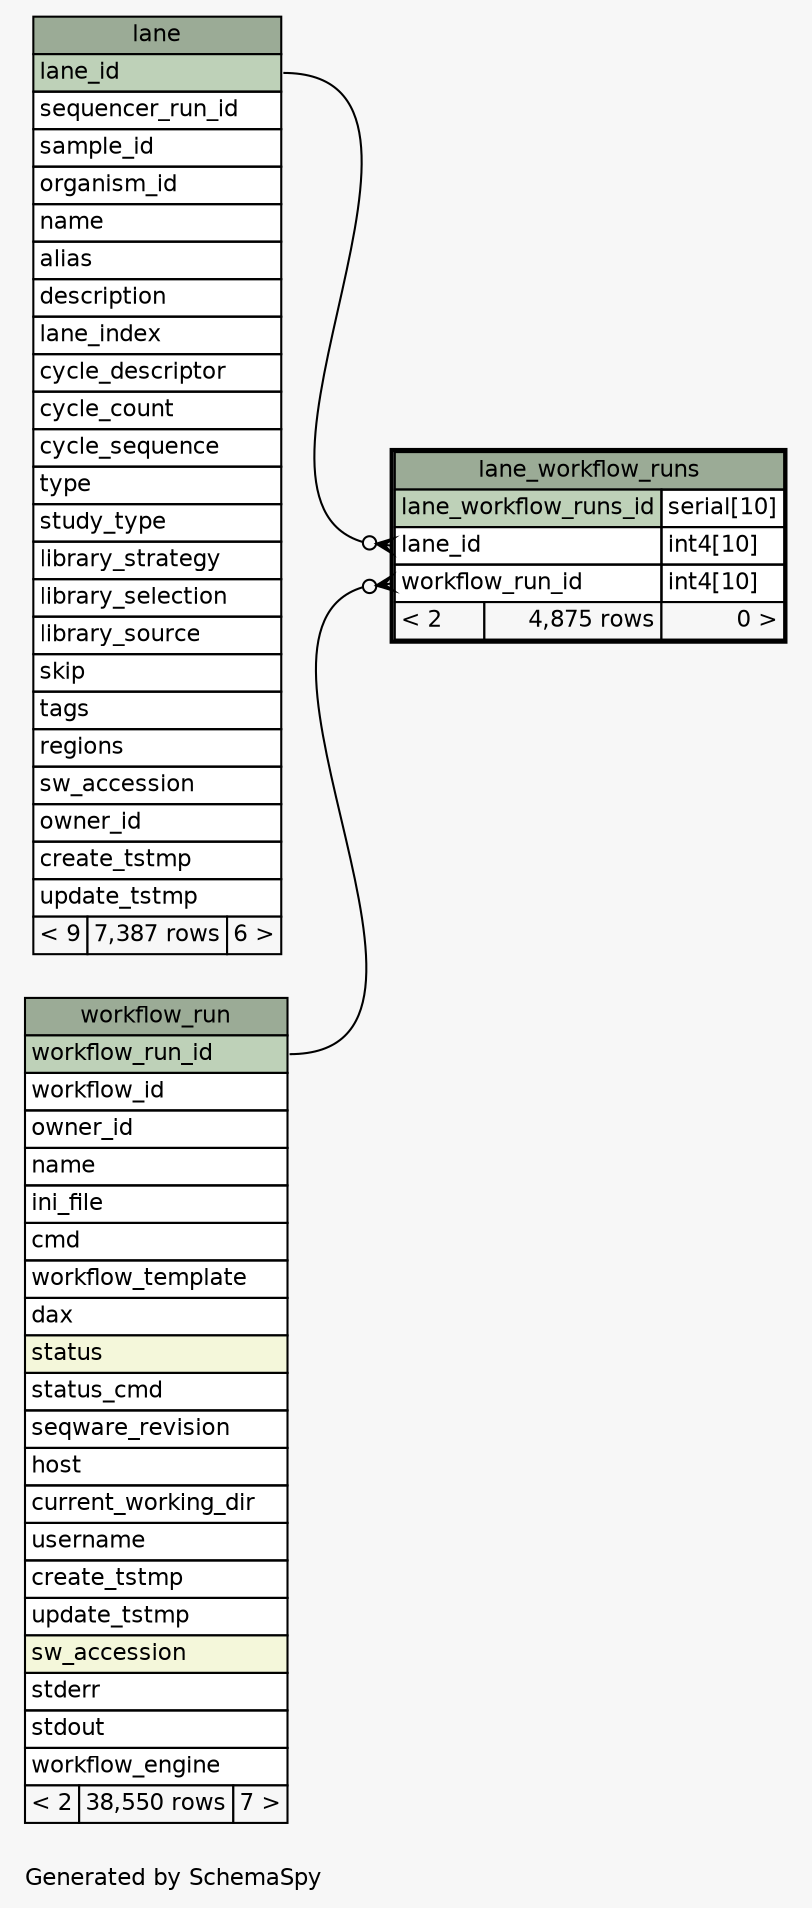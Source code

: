 // dot 2.26.3 on Linux 3.5.0-47-generic
// SchemaSpy rev 590
digraph "oneDegreeRelationshipsDiagram" {
  graph [
    rankdir="RL"
    bgcolor="#f7f7f7"
    label="\nGenerated by SchemaSpy"
    labeljust="l"
    nodesep="0.18"
    ranksep="0.46"
    fontname="Helvetica"
    fontsize="11"
  ];
  node [
    fontname="Helvetica"
    fontsize="11"
    shape="plaintext"
  ];
  edge [
    arrowsize="0.8"
  ];
  "lane_workflow_runs":"lane_id":w -> "lane":"lane_id":e [arrowhead=none dir=back arrowtail=crowodot];
  "lane_workflow_runs":"workflow_run_id":w -> "workflow_run":"workflow_run_id":e [arrowhead=none dir=back arrowtail=crowodot];
  "lane" [
    label=<
    <TABLE BORDER="0" CELLBORDER="1" CELLSPACING="0" BGCOLOR="#ffffff">
      <TR><TD COLSPAN="3" BGCOLOR="#9bab96" ALIGN="CENTER">lane</TD></TR>
      <TR><TD PORT="lane_id" COLSPAN="3" BGCOLOR="#bed1b8" ALIGN="LEFT">lane_id</TD></TR>
      <TR><TD PORT="sequencer_run_id" COLSPAN="3" ALIGN="LEFT">sequencer_run_id</TD></TR>
      <TR><TD PORT="sample_id" COLSPAN="3" ALIGN="LEFT">sample_id</TD></TR>
      <TR><TD PORT="organism_id" COLSPAN="3" ALIGN="LEFT">organism_id</TD></TR>
      <TR><TD PORT="name" COLSPAN="3" ALIGN="LEFT">name</TD></TR>
      <TR><TD PORT="alias" COLSPAN="3" ALIGN="LEFT">alias</TD></TR>
      <TR><TD PORT="description" COLSPAN="3" ALIGN="LEFT">description</TD></TR>
      <TR><TD PORT="lane_index" COLSPAN="3" ALIGN="LEFT">lane_index</TD></TR>
      <TR><TD PORT="cycle_descriptor" COLSPAN="3" ALIGN="LEFT">cycle_descriptor</TD></TR>
      <TR><TD PORT="cycle_count" COLSPAN="3" ALIGN="LEFT">cycle_count</TD></TR>
      <TR><TD PORT="cycle_sequence" COLSPAN="3" ALIGN="LEFT">cycle_sequence</TD></TR>
      <TR><TD PORT="type" COLSPAN="3" ALIGN="LEFT">type</TD></TR>
      <TR><TD PORT="study_type" COLSPAN="3" ALIGN="LEFT">study_type</TD></TR>
      <TR><TD PORT="library_strategy" COLSPAN="3" ALIGN="LEFT">library_strategy</TD></TR>
      <TR><TD PORT="library_selection" COLSPAN="3" ALIGN="LEFT">library_selection</TD></TR>
      <TR><TD PORT="library_source" COLSPAN="3" ALIGN="LEFT">library_source</TD></TR>
      <TR><TD PORT="skip" COLSPAN="3" ALIGN="LEFT">skip</TD></TR>
      <TR><TD PORT="tags" COLSPAN="3" ALIGN="LEFT">tags</TD></TR>
      <TR><TD PORT="regions" COLSPAN="3" ALIGN="LEFT">regions</TD></TR>
      <TR><TD PORT="sw_accession" COLSPAN="3" ALIGN="LEFT">sw_accession</TD></TR>
      <TR><TD PORT="owner_id" COLSPAN="3" ALIGN="LEFT">owner_id</TD></TR>
      <TR><TD PORT="create_tstmp" COLSPAN="3" ALIGN="LEFT">create_tstmp</TD></TR>
      <TR><TD PORT="update_tstmp" COLSPAN="3" ALIGN="LEFT">update_tstmp</TD></TR>
      <TR><TD ALIGN="LEFT" BGCOLOR="#f7f7f7">&lt; 9</TD><TD ALIGN="RIGHT" BGCOLOR="#f7f7f7">7,387 rows</TD><TD ALIGN="RIGHT" BGCOLOR="#f7f7f7">6 &gt;</TD></TR>
    </TABLE>>
    URL="lane.html"
    tooltip="lane"
  ];
  "lane_workflow_runs" [
    label=<
    <TABLE BORDER="2" CELLBORDER="1" CELLSPACING="0" BGCOLOR="#ffffff">
      <TR><TD COLSPAN="3" BGCOLOR="#9bab96" ALIGN="CENTER">lane_workflow_runs</TD></TR>
      <TR><TD PORT="lane_workflow_runs_id" COLSPAN="2" BGCOLOR="#bed1b8" ALIGN="LEFT">lane_workflow_runs_id</TD><TD PORT="lane_workflow_runs_id.type" ALIGN="LEFT">serial[10]</TD></TR>
      <TR><TD PORT="lane_id" COLSPAN="2" ALIGN="LEFT">lane_id</TD><TD PORT="lane_id.type" ALIGN="LEFT">int4[10]</TD></TR>
      <TR><TD PORT="workflow_run_id" COLSPAN="2" ALIGN="LEFT">workflow_run_id</TD><TD PORT="workflow_run_id.type" ALIGN="LEFT">int4[10]</TD></TR>
      <TR><TD ALIGN="LEFT" BGCOLOR="#f7f7f7">&lt; 2</TD><TD ALIGN="RIGHT" BGCOLOR="#f7f7f7">4,875 rows</TD><TD ALIGN="RIGHT" BGCOLOR="#f7f7f7">0 &gt;</TD></TR>
    </TABLE>>
    URL="lane_workflow_runs.html"
    tooltip="lane_workflow_runs"
  ];
  "workflow_run" [
    label=<
    <TABLE BORDER="0" CELLBORDER="1" CELLSPACING="0" BGCOLOR="#ffffff">
      <TR><TD COLSPAN="3" BGCOLOR="#9bab96" ALIGN="CENTER">workflow_run</TD></TR>
      <TR><TD PORT="workflow_run_id" COLSPAN="3" BGCOLOR="#bed1b8" ALIGN="LEFT">workflow_run_id</TD></TR>
      <TR><TD PORT="workflow_id" COLSPAN="3" ALIGN="LEFT">workflow_id</TD></TR>
      <TR><TD PORT="owner_id" COLSPAN="3" ALIGN="LEFT">owner_id</TD></TR>
      <TR><TD PORT="name" COLSPAN="3" ALIGN="LEFT">name</TD></TR>
      <TR><TD PORT="ini_file" COLSPAN="3" ALIGN="LEFT">ini_file</TD></TR>
      <TR><TD PORT="cmd" COLSPAN="3" ALIGN="LEFT">cmd</TD></TR>
      <TR><TD PORT="workflow_template" COLSPAN="3" ALIGN="LEFT">workflow_template</TD></TR>
      <TR><TD PORT="dax" COLSPAN="3" ALIGN="LEFT">dax</TD></TR>
      <TR><TD PORT="status" COLSPAN="3" BGCOLOR="#f4f7da" ALIGN="LEFT">status</TD></TR>
      <TR><TD PORT="status_cmd" COLSPAN="3" ALIGN="LEFT">status_cmd</TD></TR>
      <TR><TD PORT="seqware_revision" COLSPAN="3" ALIGN="LEFT">seqware_revision</TD></TR>
      <TR><TD PORT="host" COLSPAN="3" ALIGN="LEFT">host</TD></TR>
      <TR><TD PORT="current_working_dir" COLSPAN="3" ALIGN="LEFT">current_working_dir</TD></TR>
      <TR><TD PORT="username" COLSPAN="3" ALIGN="LEFT">username</TD></TR>
      <TR><TD PORT="create_tstmp" COLSPAN="3" ALIGN="LEFT">create_tstmp</TD></TR>
      <TR><TD PORT="update_tstmp" COLSPAN="3" ALIGN="LEFT">update_tstmp</TD></TR>
      <TR><TD PORT="sw_accession" COLSPAN="3" BGCOLOR="#f4f7da" ALIGN="LEFT">sw_accession</TD></TR>
      <TR><TD PORT="stderr" COLSPAN="3" ALIGN="LEFT">stderr</TD></TR>
      <TR><TD PORT="stdout" COLSPAN="3" ALIGN="LEFT">stdout</TD></TR>
      <TR><TD PORT="workflow_engine" COLSPAN="3" ALIGN="LEFT">workflow_engine</TD></TR>
      <TR><TD ALIGN="LEFT" BGCOLOR="#f7f7f7">&lt; 2</TD><TD ALIGN="RIGHT" BGCOLOR="#f7f7f7">38,550 rows</TD><TD ALIGN="RIGHT" BGCOLOR="#f7f7f7">7 &gt;</TD></TR>
    </TABLE>>
    URL="workflow_run.html"
    tooltip="workflow_run"
  ];
}

